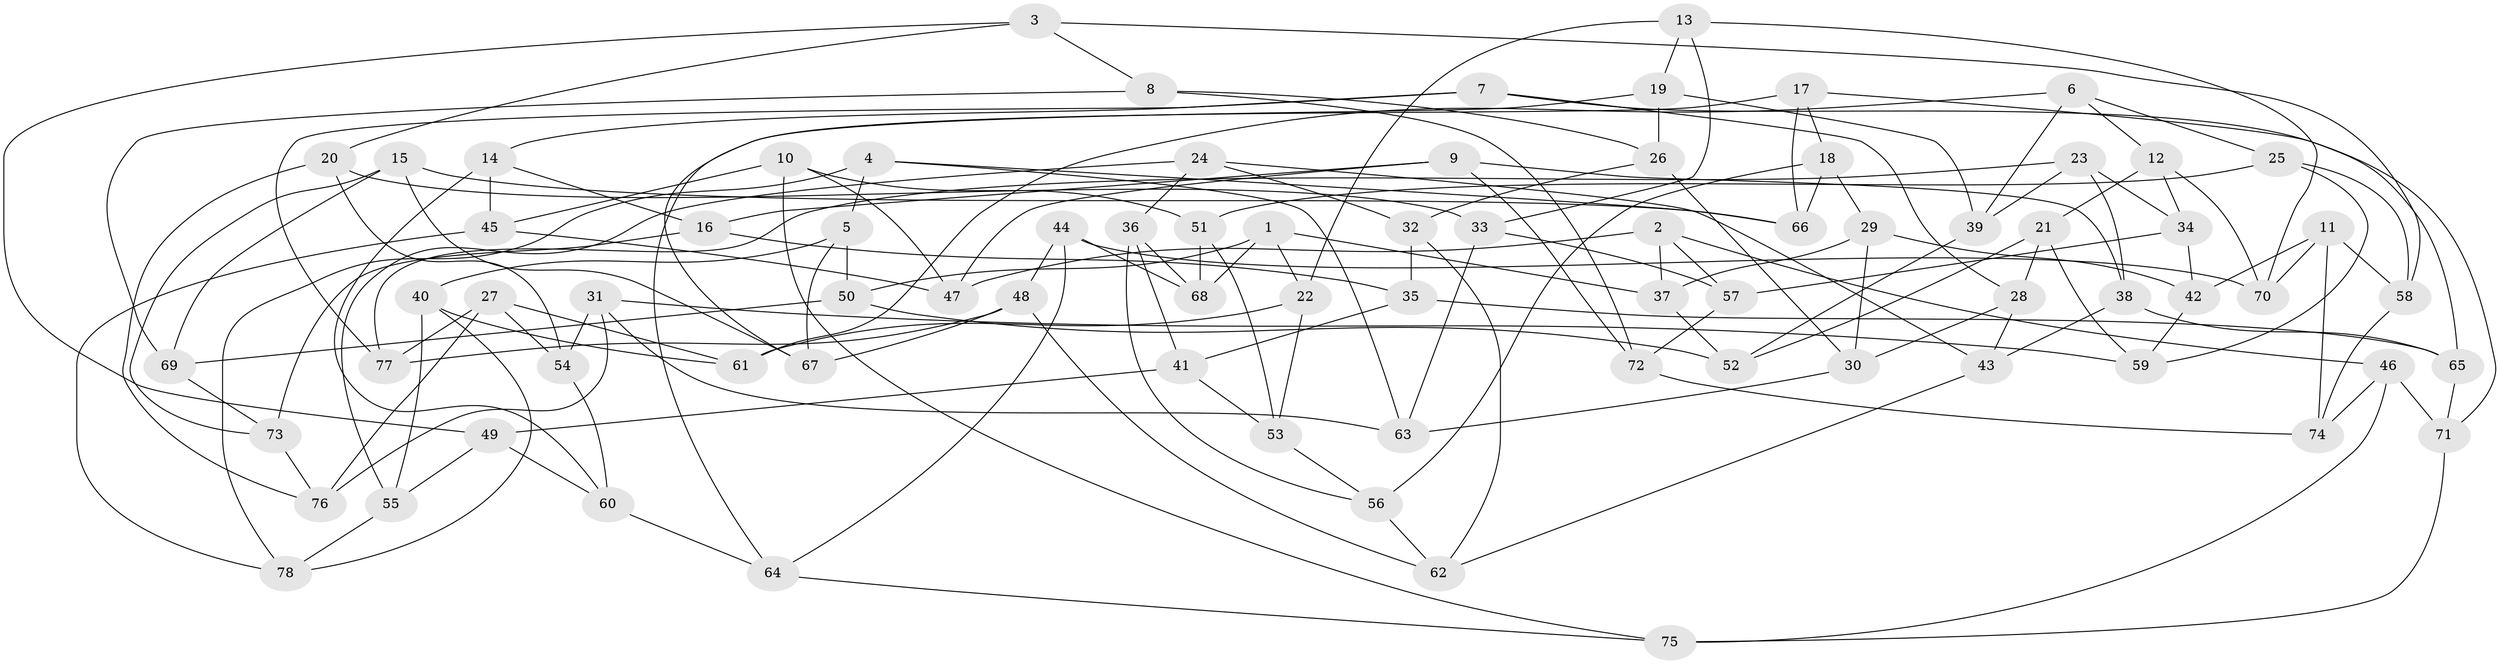 // coarse degree distribution, {4: 0.4727272727272727, 6: 0.2727272727272727, 5: 0.14545454545454545, 3: 0.10909090909090909}
// Generated by graph-tools (version 1.1) at 2025/38/03/04/25 23:38:12]
// undirected, 78 vertices, 156 edges
graph export_dot {
  node [color=gray90,style=filled];
  1;
  2;
  3;
  4;
  5;
  6;
  7;
  8;
  9;
  10;
  11;
  12;
  13;
  14;
  15;
  16;
  17;
  18;
  19;
  20;
  21;
  22;
  23;
  24;
  25;
  26;
  27;
  28;
  29;
  30;
  31;
  32;
  33;
  34;
  35;
  36;
  37;
  38;
  39;
  40;
  41;
  42;
  43;
  44;
  45;
  46;
  47;
  48;
  49;
  50;
  51;
  52;
  53;
  54;
  55;
  56;
  57;
  58;
  59;
  60;
  61;
  62;
  63;
  64;
  65;
  66;
  67;
  68;
  69;
  70;
  71;
  72;
  73;
  74;
  75;
  76;
  77;
  78;
  1 -- 50;
  1 -- 22;
  1 -- 37;
  1 -- 68;
  2 -- 46;
  2 -- 37;
  2 -- 57;
  2 -- 47;
  3 -- 58;
  3 -- 8;
  3 -- 49;
  3 -- 20;
  4 -- 63;
  4 -- 78;
  4 -- 66;
  4 -- 5;
  5 -- 67;
  5 -- 50;
  5 -- 40;
  6 -- 25;
  6 -- 12;
  6 -- 61;
  6 -- 39;
  7 -- 28;
  7 -- 71;
  7 -- 77;
  7 -- 14;
  8 -- 26;
  8 -- 69;
  8 -- 72;
  9 -- 16;
  9 -- 38;
  9 -- 72;
  9 -- 47;
  10 -- 45;
  10 -- 51;
  10 -- 75;
  10 -- 47;
  11 -- 70;
  11 -- 42;
  11 -- 58;
  11 -- 74;
  12 -- 70;
  12 -- 34;
  12 -- 21;
  13 -- 33;
  13 -- 70;
  13 -- 19;
  13 -- 22;
  14 -- 16;
  14 -- 60;
  14 -- 45;
  15 -- 66;
  15 -- 73;
  15 -- 67;
  15 -- 69;
  16 -- 35;
  16 -- 73;
  17 -- 65;
  17 -- 18;
  17 -- 64;
  17 -- 66;
  18 -- 56;
  18 -- 66;
  18 -- 29;
  19 -- 39;
  19 -- 26;
  19 -- 67;
  20 -- 76;
  20 -- 54;
  20 -- 33;
  21 -- 28;
  21 -- 52;
  21 -- 59;
  22 -- 61;
  22 -- 53;
  23 -- 34;
  23 -- 38;
  23 -- 77;
  23 -- 39;
  24 -- 55;
  24 -- 32;
  24 -- 36;
  24 -- 43;
  25 -- 51;
  25 -- 58;
  25 -- 59;
  26 -- 32;
  26 -- 30;
  27 -- 54;
  27 -- 77;
  27 -- 76;
  27 -- 61;
  28 -- 43;
  28 -- 30;
  29 -- 42;
  29 -- 37;
  29 -- 30;
  30 -- 63;
  31 -- 63;
  31 -- 59;
  31 -- 54;
  31 -- 76;
  32 -- 62;
  32 -- 35;
  33 -- 57;
  33 -- 63;
  34 -- 57;
  34 -- 42;
  35 -- 41;
  35 -- 65;
  36 -- 68;
  36 -- 41;
  36 -- 56;
  37 -- 52;
  38 -- 43;
  38 -- 65;
  39 -- 52;
  40 -- 78;
  40 -- 61;
  40 -- 55;
  41 -- 49;
  41 -- 53;
  42 -- 59;
  43 -- 62;
  44 -- 68;
  44 -- 70;
  44 -- 64;
  44 -- 48;
  45 -- 78;
  45 -- 47;
  46 -- 75;
  46 -- 71;
  46 -- 74;
  48 -- 62;
  48 -- 67;
  48 -- 77;
  49 -- 55;
  49 -- 60;
  50 -- 69;
  50 -- 52;
  51 -- 53;
  51 -- 68;
  53 -- 56;
  54 -- 60;
  55 -- 78;
  56 -- 62;
  57 -- 72;
  58 -- 74;
  60 -- 64;
  64 -- 75;
  65 -- 71;
  69 -- 73;
  71 -- 75;
  72 -- 74;
  73 -- 76;
}
